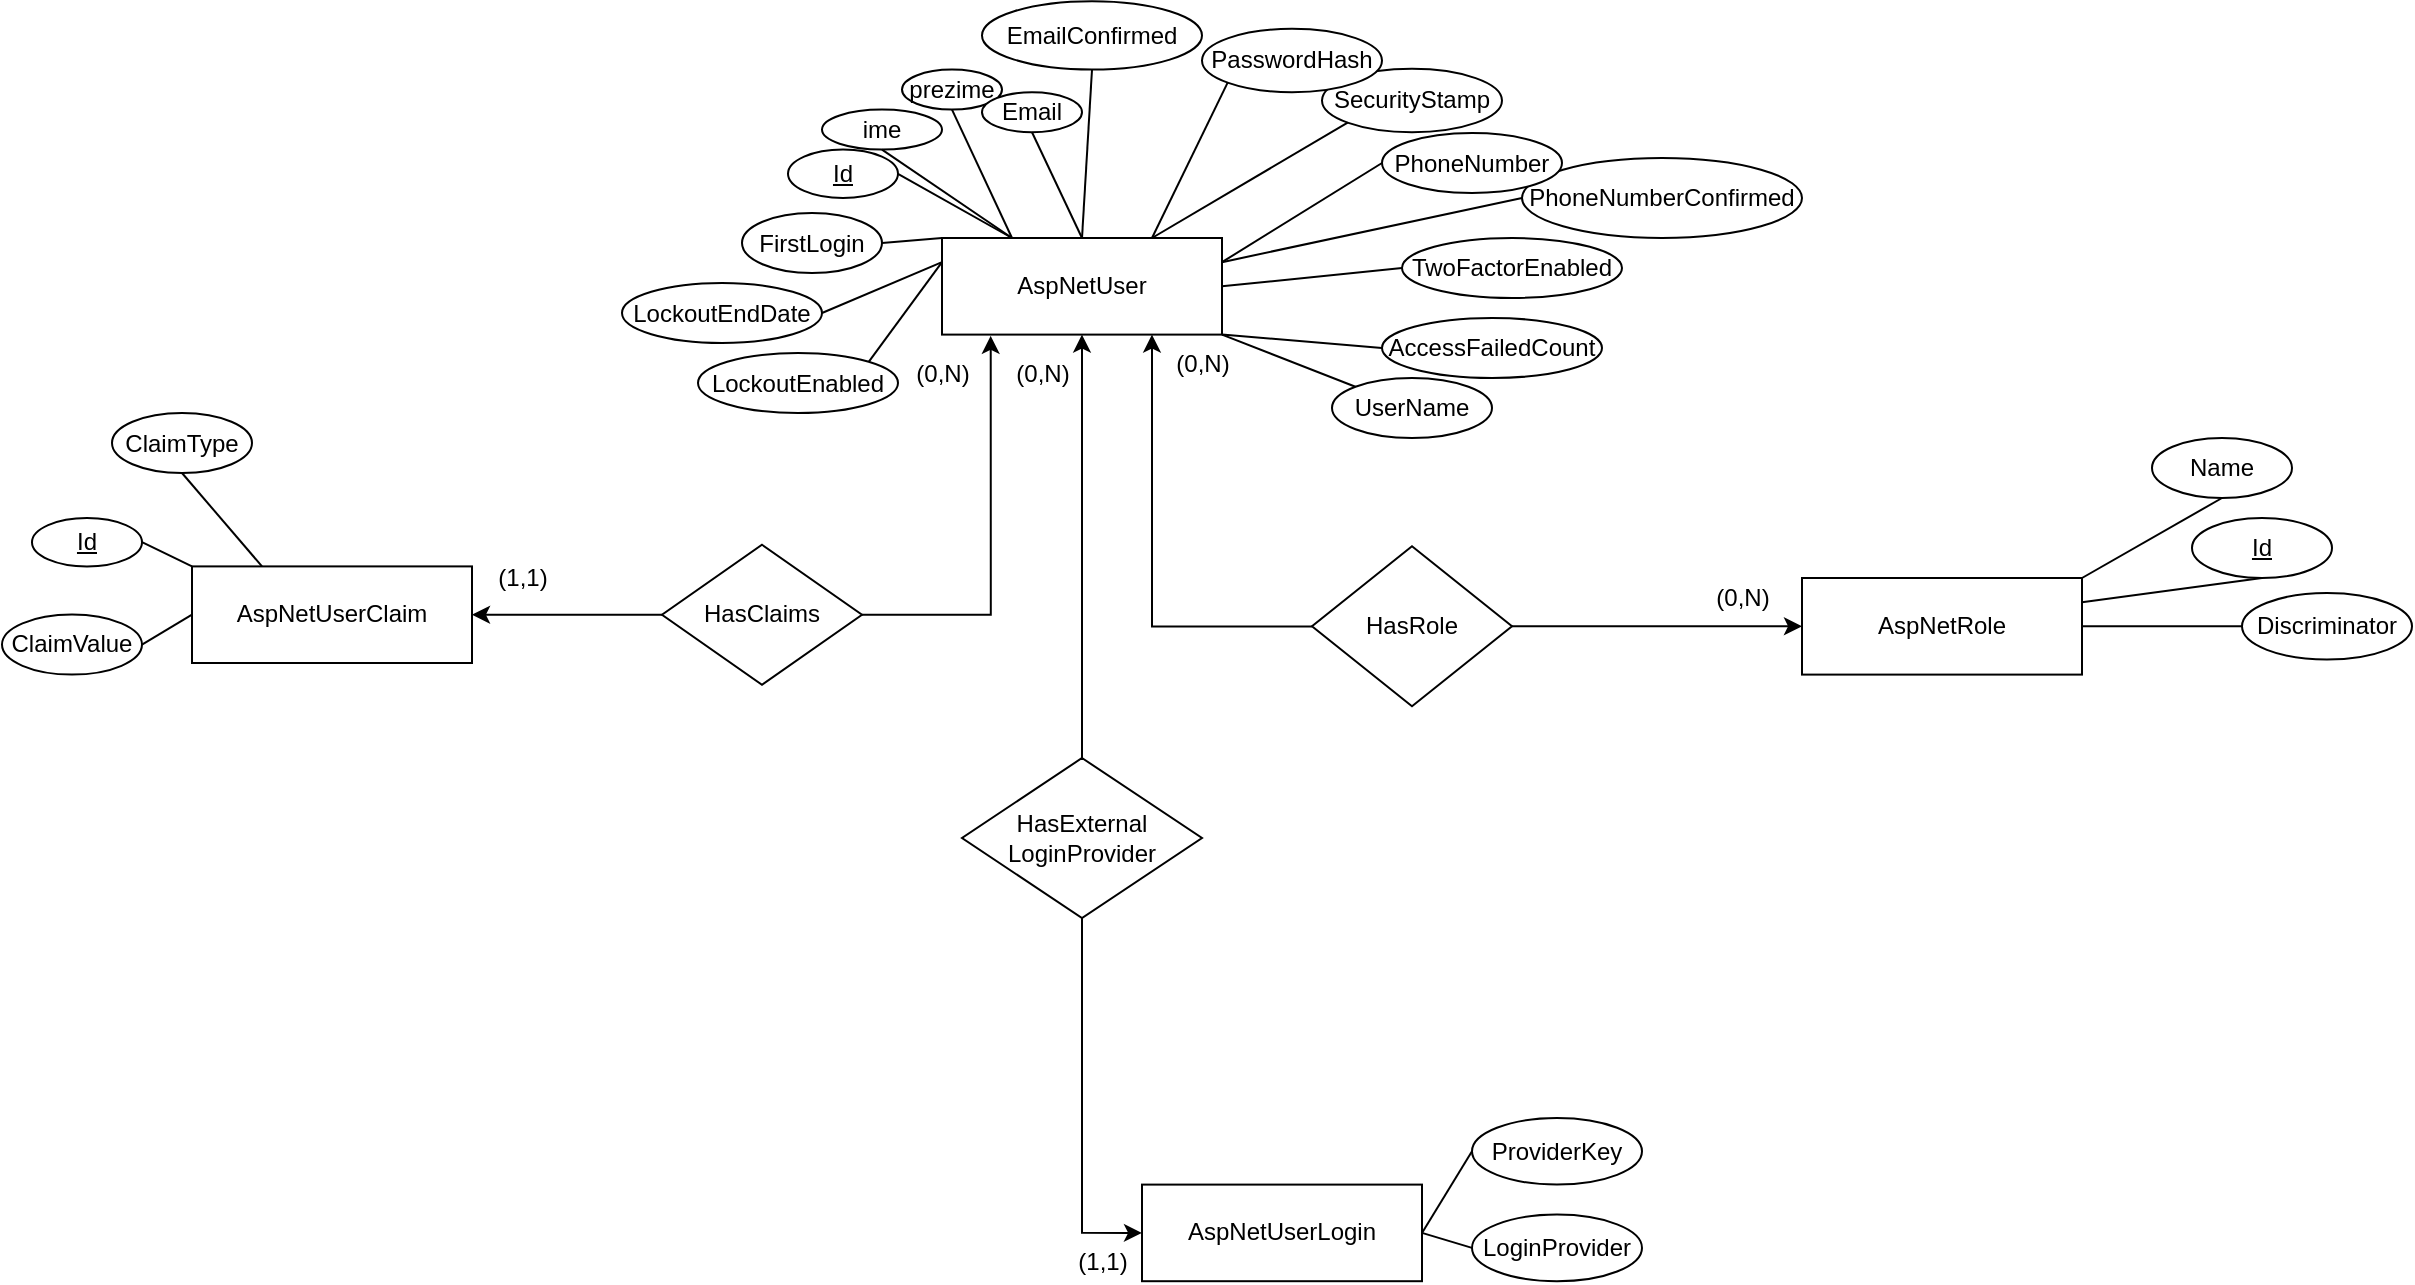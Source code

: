 <mxfile version="13.7.6" type="device"><diagram id="R2lEEEUBdFMjLlhIrx00" name="Page-1"><mxGraphModel dx="2621" dy="544" grid="1" gridSize="10" guides="1" tooltips="1" connect="1" arrows="1" fold="1" page="1" pageScale="1" pageWidth="1600" pageHeight="1200" math="0" shadow="0" extFonts="Permanent Marker^https://fonts.googleapis.com/css?family=Permanent+Marker"><root><mxCell id="0"/><mxCell id="1" parent="0"/><mxCell id="Zu2YEnTLEPRas0j0qaNJ-1" value="ime" style="ellipse;whiteSpace=wrap;html=1;align=center;" vertex="1" parent="1"><mxGeometry x="-810" y="175.8" width="60" height="20" as="geometry"/></mxCell><mxCell id="Zu2YEnTLEPRas0j0qaNJ-2" value="prezime" style="ellipse;whiteSpace=wrap;html=1;align=center;" vertex="1" parent="1"><mxGeometry x="-770" y="155.8" width="50" height="20" as="geometry"/></mxCell><mxCell id="Zu2YEnTLEPRas0j0qaNJ-3" value="" style="endArrow=none;html=1;entryX=0.5;entryY=1;entryDx=0;entryDy=0;exitX=0.25;exitY=0;exitDx=0;exitDy=0;" edge="1" parent="1" target="Zu2YEnTLEPRas0j0qaNJ-1" source="Zu2YEnTLEPRas0j0qaNJ-5"><mxGeometry width="50" height="50" relative="1" as="geometry"><mxPoint x="-693.4" y="201.7" as="sourcePoint"/><mxPoint x="-659.86" y="132.5" as="targetPoint"/></mxGeometry></mxCell><mxCell id="Zu2YEnTLEPRas0j0qaNJ-4" value="" style="endArrow=none;html=1;exitX=0.5;exitY=1;exitDx=0;exitDy=0;entryX=0.25;entryY=0;entryDx=0;entryDy=0;" edge="1" parent="1" source="Zu2YEnTLEPRas0j0qaNJ-2" target="Zu2YEnTLEPRas0j0qaNJ-5"><mxGeometry width="50" height="50" relative="1" as="geometry"><mxPoint x="-670" y="182.12" as="sourcePoint"/><mxPoint x="-710" y="240" as="targetPoint"/></mxGeometry></mxCell><mxCell id="Zu2YEnTLEPRas0j0qaNJ-5" value="AspNetUser" style="rounded=0;whiteSpace=wrap;html=1;" vertex="1" parent="1"><mxGeometry x="-750" y="240" width="140" height="48.3" as="geometry"/></mxCell><mxCell id="Zu2YEnTLEPRas0j0qaNJ-6" value="&lt;u&gt;Id&lt;/u&gt;" style="ellipse;whiteSpace=wrap;html=1;align=center;" vertex="1" parent="1"><mxGeometry x="-827" y="195.8" width="55" height="24.2" as="geometry"/></mxCell><mxCell id="Zu2YEnTLEPRas0j0qaNJ-7" value="" style="endArrow=none;html=1;entryX=1;entryY=0.5;entryDx=0;entryDy=0;exitX=0.25;exitY=0;exitDx=0;exitDy=0;" edge="1" parent="1" source="Zu2YEnTLEPRas0j0qaNJ-5" target="Zu2YEnTLEPRas0j0qaNJ-6"><mxGeometry width="50" height="50" relative="1" as="geometry"><mxPoint x="-683.4" y="211.7" as="sourcePoint"/><mxPoint x="-690" y="190.0" as="targetPoint"/></mxGeometry></mxCell><mxCell id="Zu2YEnTLEPRas0j0qaNJ-8" value="Email" style="ellipse;whiteSpace=wrap;html=1;align=center;" vertex="1" parent="1"><mxGeometry x="-730" y="167.1" width="50" height="20" as="geometry"/></mxCell><mxCell id="Zu2YEnTLEPRas0j0qaNJ-9" value="FirstLogin" style="ellipse;whiteSpace=wrap;html=1;align=center;" vertex="1" parent="1"><mxGeometry x="-850" y="227.5" width="70" height="30" as="geometry"/></mxCell><mxCell id="Zu2YEnTLEPRas0j0qaNJ-10" value="UserName" style="ellipse;whiteSpace=wrap;html=1;align=center;" vertex="1" parent="1"><mxGeometry x="-555" y="310" width="80" height="30" as="geometry"/></mxCell><mxCell id="Zu2YEnTLEPRas0j0qaNJ-11" value="AccessFailedCount" style="ellipse;whiteSpace=wrap;html=1;align=center;" vertex="1" parent="1"><mxGeometry x="-530" y="280" width="110" height="30" as="geometry"/></mxCell><mxCell id="Zu2YEnTLEPRas0j0qaNJ-12" value="LockoutEnabled" style="ellipse;whiteSpace=wrap;html=1;align=center;" vertex="1" parent="1"><mxGeometry x="-872" y="297.5" width="100" height="30" as="geometry"/></mxCell><mxCell id="Zu2YEnTLEPRas0j0qaNJ-13" value="LockoutEndDate" style="ellipse;whiteSpace=wrap;html=1;align=center;" vertex="1" parent="1"><mxGeometry x="-910" y="262.5" width="100" height="30" as="geometry"/></mxCell><mxCell id="Zu2YEnTLEPRas0j0qaNJ-14" value="TwoFactorEnabled" style="ellipse;whiteSpace=wrap;html=1;align=center;" vertex="1" parent="1"><mxGeometry x="-520" y="240" width="110" height="30" as="geometry"/></mxCell><mxCell id="Zu2YEnTLEPRas0j0qaNJ-15" value="PhoneNumberConfirmed" style="ellipse;whiteSpace=wrap;html=1;align=center;" vertex="1" parent="1"><mxGeometry x="-460" y="200" width="140" height="40" as="geometry"/></mxCell><mxCell id="Zu2YEnTLEPRas0j0qaNJ-16" value="PhoneNumber" style="ellipse;whiteSpace=wrap;html=1;align=center;" vertex="1" parent="1"><mxGeometry x="-530" y="187.5" width="90" height="30" as="geometry"/></mxCell><mxCell id="Zu2YEnTLEPRas0j0qaNJ-17" value="SecurityStamp" style="ellipse;whiteSpace=wrap;html=1;align=center;" vertex="1" parent="1"><mxGeometry x="-560" y="155.4" width="90" height="31.7" as="geometry"/></mxCell><mxCell id="Zu2YEnTLEPRas0j0qaNJ-18" value="PasswordHash" style="ellipse;whiteSpace=wrap;html=1;align=center;" vertex="1" parent="1"><mxGeometry x="-620" y="135.4" width="90" height="31.7" as="geometry"/></mxCell><mxCell id="Zu2YEnTLEPRas0j0qaNJ-19" value="EmailConfirmed" style="ellipse;whiteSpace=wrap;html=1;align=center;" vertex="1" parent="1"><mxGeometry x="-730" y="121.6" width="110" height="34.2" as="geometry"/></mxCell><mxCell id="Zu2YEnTLEPRas0j0qaNJ-23" value="" style="endArrow=none;html=1;exitX=0.5;exitY=1;exitDx=0;exitDy=0;entryX=0.5;entryY=0;entryDx=0;entryDy=0;" edge="1" parent="1" source="Zu2YEnTLEPRas0j0qaNJ-8" target="Zu2YEnTLEPRas0j0qaNJ-5"><mxGeometry width="50" height="50" relative="1" as="geometry"><mxPoint x="-770" y="440.0" as="sourcePoint"/><mxPoint x="-740" y="504.2" as="targetPoint"/></mxGeometry></mxCell><mxCell id="Zu2YEnTLEPRas0j0qaNJ-24" value="" style="endArrow=none;html=1;exitX=0;exitY=1;exitDx=0;exitDy=0;entryX=0.75;entryY=0;entryDx=0;entryDy=0;" edge="1" parent="1" source="Zu2YEnTLEPRas0j0qaNJ-18" target="Zu2YEnTLEPRas0j0qaNJ-5"><mxGeometry width="50" height="50" relative="1" as="geometry"><mxPoint x="-760" y="450" as="sourcePoint"/><mxPoint x="-730" y="514.2" as="targetPoint"/></mxGeometry></mxCell><mxCell id="Zu2YEnTLEPRas0j0qaNJ-25" value="" style="endArrow=none;html=1;exitX=0.5;exitY=1;exitDx=0;exitDy=0;entryX=0.5;entryY=0;entryDx=0;entryDy=0;" edge="1" parent="1" source="Zu2YEnTLEPRas0j0qaNJ-19" target="Zu2YEnTLEPRas0j0qaNJ-5"><mxGeometry width="50" height="50" relative="1" as="geometry"><mxPoint x="-750" y="460" as="sourcePoint"/><mxPoint x="-720" y="524.2" as="targetPoint"/></mxGeometry></mxCell><mxCell id="Zu2YEnTLEPRas0j0qaNJ-26" value="" style="endArrow=none;html=1;exitX=0;exitY=1;exitDx=0;exitDy=0;entryX=0.75;entryY=0;entryDx=0;entryDy=0;" edge="1" parent="1" source="Zu2YEnTLEPRas0j0qaNJ-17" target="Zu2YEnTLEPRas0j0qaNJ-5"><mxGeometry width="50" height="50" relative="1" as="geometry"><mxPoint x="-740" y="470" as="sourcePoint"/><mxPoint x="-710" y="534.2" as="targetPoint"/></mxGeometry></mxCell><mxCell id="Zu2YEnTLEPRas0j0qaNJ-27" value="" style="endArrow=none;html=1;exitX=0;exitY=0.5;exitDx=0;exitDy=0;entryX=1;entryY=0.25;entryDx=0;entryDy=0;" edge="1" parent="1" source="Zu2YEnTLEPRas0j0qaNJ-16" target="Zu2YEnTLEPRas0j0qaNJ-5"><mxGeometry width="50" height="50" relative="1" as="geometry"><mxPoint x="-730" y="480" as="sourcePoint"/><mxPoint x="-700" y="544.2" as="targetPoint"/></mxGeometry></mxCell><mxCell id="Zu2YEnTLEPRas0j0qaNJ-28" value="" style="endArrow=none;html=1;exitX=1;exitY=1;exitDx=0;exitDy=0;entryX=0;entryY=0;entryDx=0;entryDy=0;" edge="1" parent="1" source="Zu2YEnTLEPRas0j0qaNJ-5" target="Zu2YEnTLEPRas0j0qaNJ-10"><mxGeometry width="50" height="50" relative="1" as="geometry"><mxPoint x="-720" y="490" as="sourcePoint"/><mxPoint x="-690" y="554.2" as="targetPoint"/></mxGeometry></mxCell><mxCell id="Zu2YEnTLEPRas0j0qaNJ-29" value="" style="endArrow=none;html=1;exitX=0;exitY=0.5;exitDx=0;exitDy=0;entryX=1;entryY=1;entryDx=0;entryDy=0;" edge="1" parent="1" source="Zu2YEnTLEPRas0j0qaNJ-11" target="Zu2YEnTLEPRas0j0qaNJ-5"><mxGeometry width="50" height="50" relative="1" as="geometry"><mxPoint x="-710" y="500" as="sourcePoint"/><mxPoint x="-680" y="564.2" as="targetPoint"/></mxGeometry></mxCell><mxCell id="Zu2YEnTLEPRas0j0qaNJ-30" value="" style="endArrow=none;html=1;exitX=0;exitY=0.5;exitDx=0;exitDy=0;entryX=1;entryY=0.5;entryDx=0;entryDy=0;" edge="1" parent="1" source="Zu2YEnTLEPRas0j0qaNJ-14" target="Zu2YEnTLEPRas0j0qaNJ-5"><mxGeometry width="50" height="50" relative="1" as="geometry"><mxPoint x="-700" y="510" as="sourcePoint"/><mxPoint x="-670" y="574.2" as="targetPoint"/></mxGeometry></mxCell><mxCell id="Zu2YEnTLEPRas0j0qaNJ-31" value="" style="endArrow=none;html=1;exitX=0;exitY=0.5;exitDx=0;exitDy=0;entryX=1;entryY=0.25;entryDx=0;entryDy=0;" edge="1" parent="1" source="Zu2YEnTLEPRas0j0qaNJ-15" target="Zu2YEnTLEPRas0j0qaNJ-5"><mxGeometry width="50" height="50" relative="1" as="geometry"><mxPoint x="-690" y="520" as="sourcePoint"/><mxPoint x="-660" y="584.2" as="targetPoint"/></mxGeometry></mxCell><mxCell id="Zu2YEnTLEPRas0j0qaNJ-32" value="" style="endArrow=none;html=1;exitX=1;exitY=0;exitDx=0;exitDy=0;entryX=0;entryY=0.25;entryDx=0;entryDy=0;" edge="1" parent="1" source="Zu2YEnTLEPRas0j0qaNJ-12" target="Zu2YEnTLEPRas0j0qaNJ-5"><mxGeometry width="50" height="50" relative="1" as="geometry"><mxPoint x="-680" y="530" as="sourcePoint"/><mxPoint x="-650" y="594.2" as="targetPoint"/></mxGeometry></mxCell><mxCell id="Zu2YEnTLEPRas0j0qaNJ-33" value="" style="endArrow=none;html=1;exitX=1;exitY=0.5;exitDx=0;exitDy=0;entryX=0;entryY=0.25;entryDx=0;entryDy=0;" edge="1" parent="1" source="Zu2YEnTLEPRas0j0qaNJ-13" target="Zu2YEnTLEPRas0j0qaNJ-5"><mxGeometry width="50" height="50" relative="1" as="geometry"><mxPoint x="-670" y="540" as="sourcePoint"/><mxPoint x="-640" y="604.2" as="targetPoint"/></mxGeometry></mxCell><mxCell id="Zu2YEnTLEPRas0j0qaNJ-34" value="" style="endArrow=none;html=1;exitX=1;exitY=0.5;exitDx=0;exitDy=0;entryX=0;entryY=0;entryDx=0;entryDy=0;" edge="1" parent="1" source="Zu2YEnTLEPRas0j0qaNJ-9" target="Zu2YEnTLEPRas0j0qaNJ-5"><mxGeometry width="50" height="50" relative="1" as="geometry"><mxPoint x="-660" y="550" as="sourcePoint"/><mxPoint x="-630" y="614.2" as="targetPoint"/></mxGeometry></mxCell><mxCell id="Zu2YEnTLEPRas0j0qaNJ-35" value="AspNetUserClaim" style="rounded=0;whiteSpace=wrap;html=1;" vertex="1" parent="1"><mxGeometry x="-1125" y="404.2" width="140" height="48.3" as="geometry"/></mxCell><mxCell id="Zu2YEnTLEPRas0j0qaNJ-36" value="&lt;u&gt;Id&lt;/u&gt;" style="ellipse;whiteSpace=wrap;html=1;align=center;" vertex="1" parent="1"><mxGeometry x="-1205" y="380" width="55" height="24.2" as="geometry"/></mxCell><mxCell id="Zu2YEnTLEPRas0j0qaNJ-38" value="ClaimValue" style="ellipse;whiteSpace=wrap;html=1;align=center;" vertex="1" parent="1"><mxGeometry x="-1220" y="428.3" width="70" height="30" as="geometry"/></mxCell><mxCell id="Zu2YEnTLEPRas0j0qaNJ-39" value="ClaimType" style="ellipse;whiteSpace=wrap;html=1;align=center;" vertex="1" parent="1"><mxGeometry x="-1165" y="327.5" width="70" height="30" as="geometry"/></mxCell><mxCell id="Zu2YEnTLEPRas0j0qaNJ-41" value="" style="endArrow=none;html=1;exitX=0.5;exitY=1;exitDx=0;exitDy=0;entryX=0.25;entryY=0;entryDx=0;entryDy=0;" edge="1" parent="1" source="Zu2YEnTLEPRas0j0qaNJ-39" target="Zu2YEnTLEPRas0j0qaNJ-35"><mxGeometry width="50" height="50" relative="1" as="geometry"><mxPoint x="-950.793" y="282.155" as="sourcePoint"/><mxPoint x="-915" y="232.075" as="targetPoint"/></mxGeometry></mxCell><mxCell id="Zu2YEnTLEPRas0j0qaNJ-42" value="" style="endArrow=none;html=1;exitX=1;exitY=0.5;exitDx=0;exitDy=0;entryX=0;entryY=0;entryDx=0;entryDy=0;" edge="1" parent="1" source="Zu2YEnTLEPRas0j0qaNJ-36" target="Zu2YEnTLEPRas0j0qaNJ-35"><mxGeometry width="50" height="50" relative="1" as="geometry"><mxPoint x="-1085" y="352.5" as="sourcePoint"/><mxPoint x="-1080" y="414.2" as="targetPoint"/></mxGeometry></mxCell><mxCell id="Zu2YEnTLEPRas0j0qaNJ-43" value="" style="endArrow=none;html=1;exitX=1;exitY=0.5;exitDx=0;exitDy=0;entryX=0;entryY=0.5;entryDx=0;entryDy=0;" edge="1" parent="1" source="Zu2YEnTLEPRas0j0qaNJ-38" target="Zu2YEnTLEPRas0j0qaNJ-35"><mxGeometry width="50" height="50" relative="1" as="geometry"><mxPoint x="-1140.0" y="402.1" as="sourcePoint"/><mxPoint x="-1115" y="414.2" as="targetPoint"/></mxGeometry></mxCell><mxCell id="Zu2YEnTLEPRas0j0qaNJ-44" value="AspNetRole" style="rounded=0;whiteSpace=wrap;html=1;" vertex="1" parent="1"><mxGeometry x="-320" y="410" width="140" height="48.3" as="geometry"/></mxCell><mxCell id="Zu2YEnTLEPRas0j0qaNJ-45" value="AspNetUserLogin" style="rounded=0;whiteSpace=wrap;html=1;" vertex="1" parent="1"><mxGeometry x="-650" y="713.3" width="140" height="48.3" as="geometry"/></mxCell><mxCell id="Zu2YEnTLEPRas0j0qaNJ-46" value="Name" style="ellipse;whiteSpace=wrap;html=1;align=center;" vertex="1" parent="1"><mxGeometry x="-145" y="340" width="70" height="30" as="geometry"/></mxCell><mxCell id="Zu2YEnTLEPRas0j0qaNJ-47" value="" style="endArrow=none;html=1;exitX=0.5;exitY=1;exitDx=0;exitDy=0;entryX=1;entryY=0;entryDx=0;entryDy=0;" edge="1" parent="1" source="Zu2YEnTLEPRas0j0qaNJ-46" target="Zu2YEnTLEPRas0j0qaNJ-44"><mxGeometry width="50" height="50" relative="1" as="geometry"><mxPoint x="69.207" y="294.655" as="sourcePoint"/><mxPoint x="-70" y="416.7" as="targetPoint"/></mxGeometry></mxCell><mxCell id="Zu2YEnTLEPRas0j0qaNJ-48" value="&lt;u&gt;Id&lt;/u&gt;" style="ellipse;whiteSpace=wrap;html=1;align=center;" vertex="1" parent="1"><mxGeometry x="-125" y="380" width="70" height="30" as="geometry"/></mxCell><mxCell id="Zu2YEnTLEPRas0j0qaNJ-49" value="" style="endArrow=none;html=1;exitX=0.5;exitY=1;exitDx=0;exitDy=0;entryX=1;entryY=0.25;entryDx=0;entryDy=0;" edge="1" parent="1" source="Zu2YEnTLEPRas0j0qaNJ-48" target="Zu2YEnTLEPRas0j0qaNJ-44"><mxGeometry width="50" height="50" relative="1" as="geometry"><mxPoint x="79.207" y="304.655" as="sourcePoint"/><mxPoint x="-60" y="426.7" as="targetPoint"/></mxGeometry></mxCell><mxCell id="Zu2YEnTLEPRas0j0qaNJ-50" value="Discriminator" style="ellipse;whiteSpace=wrap;html=1;align=center;" vertex="1" parent="1"><mxGeometry x="-100" y="417.5" width="85" height="33.3" as="geometry"/></mxCell><mxCell id="Zu2YEnTLEPRas0j0qaNJ-51" value="" style="endArrow=none;html=1;exitX=0;exitY=0.5;exitDx=0;exitDy=0;entryX=1;entryY=0.5;entryDx=0;entryDy=0;" edge="1" parent="1" source="Zu2YEnTLEPRas0j0qaNJ-50" target="Zu2YEnTLEPRas0j0qaNJ-44"><mxGeometry width="50" height="50" relative="1" as="geometry"><mxPoint x="89.207" y="397.955" as="sourcePoint"/><mxPoint x="-50" y="520" as="targetPoint"/></mxGeometry></mxCell><mxCell id="Zu2YEnTLEPRas0j0qaNJ-52" value="LoginProvider" style="ellipse;whiteSpace=wrap;html=1;align=center;" vertex="1" parent="1"><mxGeometry x="-485" y="728.3" width="85" height="33.3" as="geometry"/></mxCell><mxCell id="Zu2YEnTLEPRas0j0qaNJ-53" value="" style="endArrow=none;html=1;exitX=0;exitY=0.5;exitDx=0;exitDy=0;entryX=1;entryY=0.5;entryDx=0;entryDy=0;" edge="1" parent="1" source="Zu2YEnTLEPRas0j0qaNJ-52" target="Zu2YEnTLEPRas0j0qaNJ-45"><mxGeometry width="50" height="50" relative="1" as="geometry"><mxPoint x="-295.793" y="708.755" as="sourcePoint"/><mxPoint x="-565" y="744.95" as="targetPoint"/></mxGeometry></mxCell><mxCell id="Zu2YEnTLEPRas0j0qaNJ-54" value="ProviderKey" style="ellipse;whiteSpace=wrap;html=1;align=center;" vertex="1" parent="1"><mxGeometry x="-485" y="680" width="85" height="33.3" as="geometry"/></mxCell><mxCell id="Zu2YEnTLEPRas0j0qaNJ-55" value="" style="endArrow=none;html=1;exitX=0;exitY=0.5;exitDx=0;exitDy=0;entryX=1;entryY=0.5;entryDx=0;entryDy=0;" edge="1" parent="1" source="Zu2YEnTLEPRas0j0qaNJ-54" target="Zu2YEnTLEPRas0j0qaNJ-45"><mxGeometry width="50" height="50" relative="1" as="geometry"><mxPoint x="-295.793" y="660.455" as="sourcePoint"/><mxPoint x="-565" y="696.65" as="targetPoint"/></mxGeometry></mxCell><mxCell id="Zu2YEnTLEPRas0j0qaNJ-63" style="edgeStyle=orthogonalEdgeStyle;rounded=0;orthogonalLoop=1;jettySize=auto;html=1;entryX=1;entryY=0.5;entryDx=0;entryDy=0;" edge="1" parent="1" source="Zu2YEnTLEPRas0j0qaNJ-56" target="Zu2YEnTLEPRas0j0qaNJ-35"><mxGeometry relative="1" as="geometry"/></mxCell><mxCell id="Zu2YEnTLEPRas0j0qaNJ-64" style="edgeStyle=orthogonalEdgeStyle;rounded=0;orthogonalLoop=1;jettySize=auto;html=1;entryX=0.174;entryY=1.013;entryDx=0;entryDy=0;entryPerimeter=0;" edge="1" parent="1" source="Zu2YEnTLEPRas0j0qaNJ-56" target="Zu2YEnTLEPRas0j0qaNJ-5"><mxGeometry relative="1" as="geometry"/></mxCell><mxCell id="Zu2YEnTLEPRas0j0qaNJ-56" value="HasClaims" style="rhombus;whiteSpace=wrap;html=1;" vertex="1" parent="1"><mxGeometry x="-890" y="393.35" width="100" height="70" as="geometry"/></mxCell><mxCell id="Zu2YEnTLEPRas0j0qaNJ-61" style="edgeStyle=orthogonalEdgeStyle;rounded=0;orthogonalLoop=1;jettySize=auto;html=1;entryX=0;entryY=0.5;entryDx=0;entryDy=0;" edge="1" parent="1" source="Zu2YEnTLEPRas0j0qaNJ-57" target="Zu2YEnTLEPRas0j0qaNJ-44"><mxGeometry relative="1" as="geometry"/></mxCell><mxCell id="Zu2YEnTLEPRas0j0qaNJ-62" style="edgeStyle=orthogonalEdgeStyle;rounded=0;orthogonalLoop=1;jettySize=auto;html=1;entryX=0.75;entryY=1;entryDx=0;entryDy=0;" edge="1" parent="1" source="Zu2YEnTLEPRas0j0qaNJ-57" target="Zu2YEnTLEPRas0j0qaNJ-5"><mxGeometry relative="1" as="geometry"/></mxCell><mxCell id="Zu2YEnTLEPRas0j0qaNJ-57" value="HasRole" style="rhombus;whiteSpace=wrap;html=1;" vertex="1" parent="1"><mxGeometry x="-565" y="394.15" width="100" height="80" as="geometry"/></mxCell><mxCell id="Zu2YEnTLEPRas0j0qaNJ-59" style="edgeStyle=orthogonalEdgeStyle;rounded=0;orthogonalLoop=1;jettySize=auto;html=1;entryX=0;entryY=0.5;entryDx=0;entryDy=0;" edge="1" parent="1" source="Zu2YEnTLEPRas0j0qaNJ-58" target="Zu2YEnTLEPRas0j0qaNJ-45"><mxGeometry relative="1" as="geometry"/></mxCell><mxCell id="Zu2YEnTLEPRas0j0qaNJ-60" style="edgeStyle=orthogonalEdgeStyle;rounded=0;orthogonalLoop=1;jettySize=auto;html=1;entryX=0.5;entryY=1;entryDx=0;entryDy=0;" edge="1" parent="1" source="Zu2YEnTLEPRas0j0qaNJ-58" target="Zu2YEnTLEPRas0j0qaNJ-5"><mxGeometry relative="1" as="geometry"/></mxCell><mxCell id="Zu2YEnTLEPRas0j0qaNJ-58" value="HasExternal&lt;br&gt;LoginProvider" style="rhombus;whiteSpace=wrap;html=1;" vertex="1" parent="1"><mxGeometry x="-740" y="500" width="120" height="80" as="geometry"/></mxCell><mxCell id="Zu2YEnTLEPRas0j0qaNJ-65" value="(0,N)" style="text;html=1;align=center;verticalAlign=middle;resizable=0;points=[];autosize=1;" vertex="1" parent="1"><mxGeometry x="-770" y="297.5" width="40" height="20" as="geometry"/></mxCell><mxCell id="Zu2YEnTLEPRas0j0qaNJ-66" value="(1,1)" style="text;html=1;align=center;verticalAlign=middle;resizable=0;points=[];autosize=1;" vertex="1" parent="1"><mxGeometry x="-980" y="400" width="40" height="20" as="geometry"/></mxCell><mxCell id="Zu2YEnTLEPRas0j0qaNJ-67" value="(0,N)" style="text;html=1;align=center;verticalAlign=middle;resizable=0;points=[];autosize=1;" vertex="1" parent="1"><mxGeometry x="-720" y="297.5" width="40" height="20" as="geometry"/></mxCell><mxCell id="Zu2YEnTLEPRas0j0qaNJ-68" value="(0,N)" style="text;html=1;align=center;verticalAlign=middle;resizable=0;points=[];autosize=1;" vertex="1" parent="1"><mxGeometry x="-640" y="292.5" width="40" height="20" as="geometry"/></mxCell><mxCell id="Zu2YEnTLEPRas0j0qaNJ-69" value="(0,N)" style="text;html=1;align=center;verticalAlign=middle;resizable=0;points=[];autosize=1;" vertex="1" parent="1"><mxGeometry x="-370" y="410" width="40" height="20" as="geometry"/></mxCell><mxCell id="Zu2YEnTLEPRas0j0qaNJ-70" value="(1,1)" style="text;html=1;align=center;verticalAlign=middle;resizable=0;points=[];autosize=1;" vertex="1" parent="1"><mxGeometry x="-690" y="741.6" width="40" height="20" as="geometry"/></mxCell></root></mxGraphModel></diagram></mxfile>